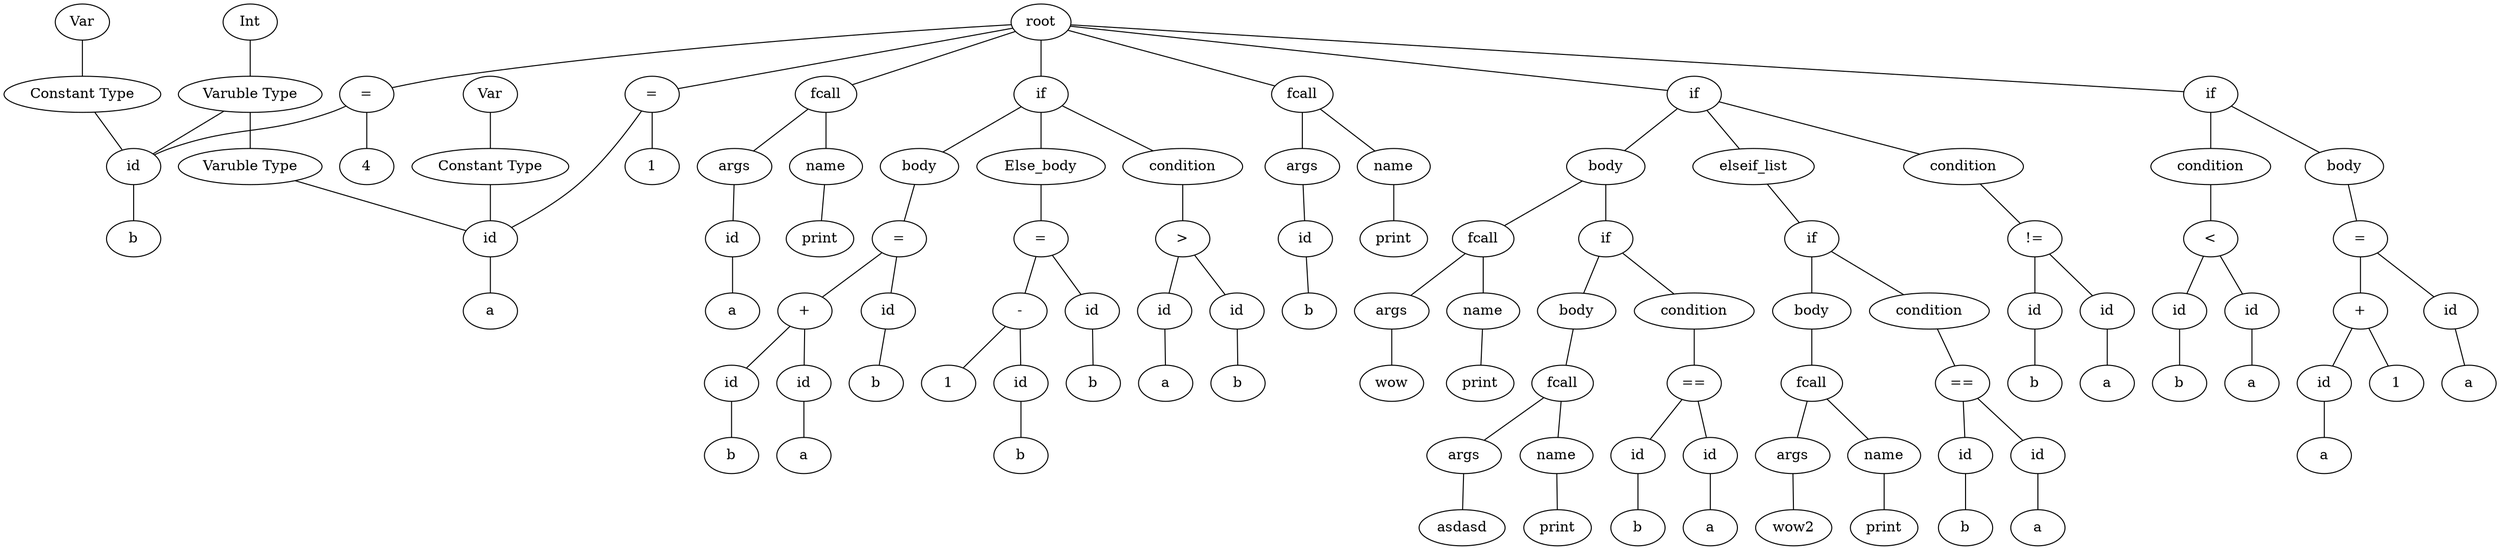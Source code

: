 graph graphname {
root;
assign0[label = "="];
root--assign0;
expr0[label = "id"];
assign0--expr0;
type0[label = "Varuble Type"];
type0--expr0;
type1[label = "Int"];
type1--type0;
consttype0[label = "Constant Type"];
consttype0--expr0;
consttype1[label = "Var"];
consttype1--consttype0;
expr1[label = "a"];
expr0--expr1;
expr2[label = "1"];
assign0--expr2;
assign1[label = "="];
root--assign1;
expr3[label = "id"];
assign1--expr3;
type1[label = "Varuble Type"];
type1--expr3;
type2[label = "Int"];
type2--type1;
consttype2[label = "Constant Type"];
consttype2--expr3;
consttype3[label = "Var"];
consttype3--consttype2;
expr4[label = "b"];
expr3--expr4;
expr5[label = "4"];
assign1--expr5;
if0[label = "if"];
root--if0;if0condition[label = " condition "];
if0 -- if0condition;
expr6[label = "<"];
if0condition--expr6;
expr7[label = "id"];
expr6--expr7;
expr8[label = "a"];
expr7--expr8;
expr9[label = "id"];
expr6--expr9;
expr10[label = "b"];
expr9--expr10;
if0body[label = " body "];
if0 -- if0body;
assign2[label = "="];
if0body--assign2;
expr11[label = "id"];
assign2--expr11;
expr12[label = "a"];
expr11--expr12;
expr13[label = "+"];
assign2--expr13;
expr14[label = "id"];
expr13--expr14;
expr15[label = "a"];
expr14--expr15;
expr16[label = "1"];
expr13--expr16;
expr17[label = "fcall"];
root--expr17;
expr17name[label = "name"];
expr18[label = "print"];
expr17name--expr18;
expr17--expr17name;
expr17args[label = " args "];
expr17 -- expr17args;
expr19[label = "id"];
expr17args--expr19;
expr20[label = "a"];
expr19--expr20;
if1[label = "if"];
root--if1;if1condition[label = " condition "];
if1 -- if1condition;
expr21[label = ">"];
if1condition--expr21;
expr22[label = "id"];
expr21--expr22;
expr23[label = "b"];
expr22--expr23;
expr24[label = "id"];
expr21--expr24;
expr25[label = "a"];
expr24--expr25;
if1body[label = " body "];
if1 -- if1body;
assign3[label = "="];
if1body--assign3;
expr26[label = "id"];
assign3--expr26;
expr27[label = "b"];
expr26--expr27;
expr28[label = "+"];
assign3--expr28;
expr29[label = "id"];
expr28--expr29;
expr30[label = "a"];
expr29--expr30;
expr31[label = "id"];
expr28--expr31;
expr32[label = "b"];
expr31--expr32;
if1elsebody[label = " Else_body "];
if1 -- if1elsebody;
assign4[label = "="];
if1elsebody--assign4;
expr33[label = "id"];
assign4--expr33;
expr34[label = "b"];
expr33--expr34;
expr35[label = "-"];
assign4--expr35;
expr36[label = "id"];
expr35--expr36;
expr37[label = "b"];
expr36--expr37;
expr38[label = "1"];
expr35--expr38;
expr39[label = "fcall"];
root--expr39;
expr39name[label = "name"];
expr40[label = "print"];
expr39name--expr40;
expr39--expr39name;
expr39args[label = " args "];
expr39 -- expr39args;
expr41[label = "id"];
expr39args--expr41;
expr42[label = "b"];
expr41--expr42;
if2[label = "if"];
root--if2;if2condition[label = " condition "];
if2 -- if2condition;
expr43[label = "!="];
if2condition--expr43;
expr44[label = "id"];
expr43--expr44;
expr45[label = "a"];
expr44--expr45;
expr46[label = "id"];
expr43--expr46;
expr47[label = "b"];
expr46--expr47;
if2body[label = " body "];
if2 -- if2body;
expr48[label = "fcall"];
if2body--expr48;
expr48name[label = "name"];
expr49[label = "print"];
expr48name--expr49;
expr48--expr48name;
expr48args[label = " args "];
expr48 -- expr48args;
expr50[label = "wow"];
expr48args--expr50;
if3[label = "if"];
if2body--if3;if3condition[label = " condition "];
if3 -- if3condition;
expr51[label = "=="];
if3condition--expr51;
expr52[label = "id"];
expr51--expr52;
expr53[label = "a"];
expr52--expr53;
expr54[label = "id"];
expr51--expr54;
expr55[label = "b"];
expr54--expr55;
if3body[label = " body "];
if3 -- if3body;
expr56[label = "fcall"];
if3body--expr56;
expr56name[label = "name"];
expr57[label = "print"];
expr56name--expr57;
expr56--expr56name;
expr56args[label = " args "];
expr56 -- expr56args;
expr58[label = "asdasd"];
expr56args--expr58;
if2elseif[label = " elseif_list "];
if2 -- if2elseif;
if4[label = "if"];
if2elseif--if4;if4condition[label = " condition "];
if4 -- if4condition;
expr59[label = "=="];
if4condition--expr59;
expr60[label = "id"];
expr59--expr60;
expr61[label = "a"];
expr60--expr61;
expr62[label = "id"];
expr59--expr62;
expr63[label = "b"];
expr62--expr63;
if4body[label = " body "];
if4 -- if4body;
expr64[label = "fcall"];
if4body--expr64;
expr64name[label = "name"];
expr65[label = "print"];
expr64name--expr65;
expr64--expr64name;
expr64args[label = " args "];
expr64 -- expr64args;
expr66[label = "wow2"];
expr64args--expr66;
}
